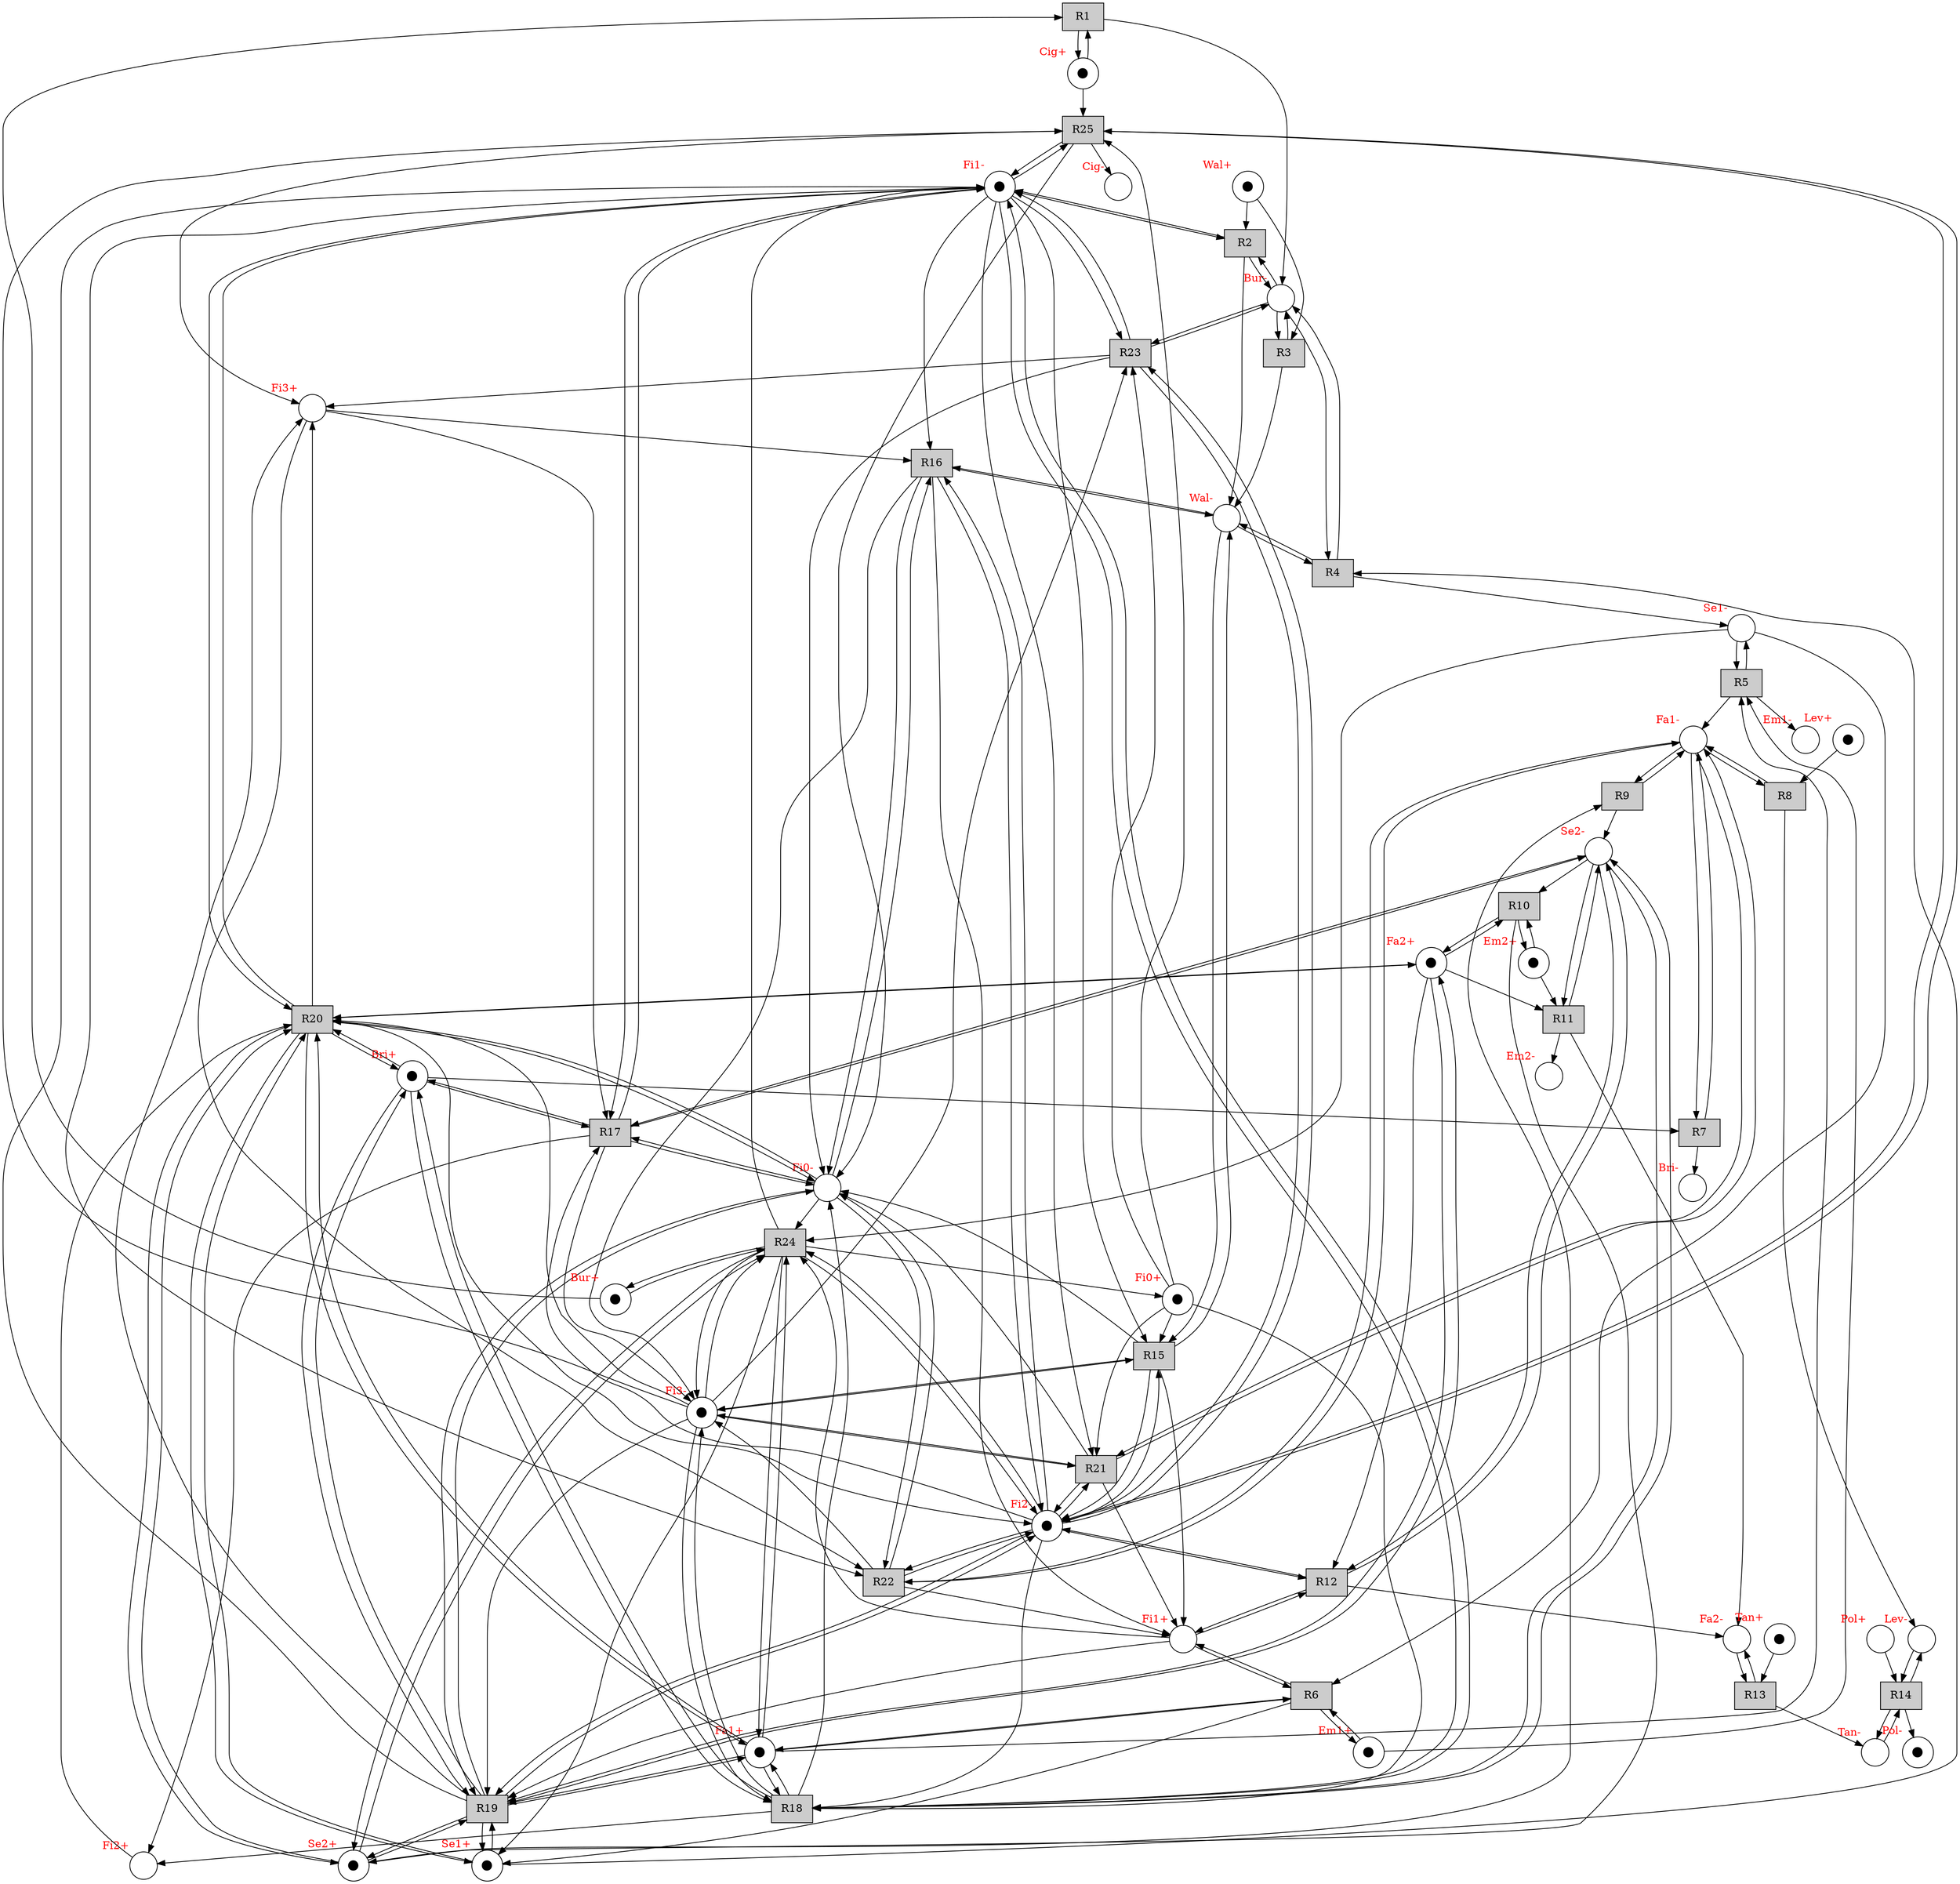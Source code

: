 digraph test {
  t1 -> p33;
  t1 -> p20;
  t2 -> p20;
  t2 -> p4;
  t2 -> p10;
  t3 -> p20;
  t3 -> p10;
  t4 -> p20;
  t4 -> p10;
  t4 -> p12;
  t5 -> p12;
  t5 -> p22;
  t5 -> p16;
  t6 -> p21;
  t6 -> p15;
  t6 -> p3;
  t6 -> p11;
  t7 -> p22;
  t7 -> p28;
  t8 -> p22;
  t8 -> p32;
  t9 -> p22;
  t9 -> p14;
  t10 -> p23;
  t10 -> p17;
  t10 -> p13;
  t11 -> p14;
  t11 -> p24;
  t11 -> p18;
  t12 -> p14;
  t12 -> p6;
  t12 -> p3;
  t12 -> p24;
  t13 -> p24;
  t13 -> p26;
  t14 -> p32;
  t14 -> p26;
  t14 -> p30;
  t15 -> p10;
  t15 -> p6;
  t15 -> p8;
  t15 -> p2;
  t15 -> p3;
  t16 -> p10;
  t16 -> p6;
  t16 -> p2;
  t16 -> p8;
  t16 -> p3;
  t17 -> p14;
  t17 -> p27;
  t17 -> p2;
  t17 -> p4;
  t17 -> p5;
  t17 -> p8;
  t18 -> p27;
  t18 -> p14;
  t18 -> p4;
  t18 -> p21;
  t18 -> p8;
  t18 -> p5;
  t18 -> p2;
  t19 -> p21;
  t19 -> p23;
  t19 -> p2;
  t19 -> p27;
  t19 -> p6;
  t19 -> p11;
  t19 -> p13;
  t19 -> p4;
  t19 -> p7;
  t20 -> p21;
  t20 -> p23;
  t20 -> p2;
  t20 -> p27;
  t20 -> p4;
  t20 -> p11;
  t20 -> p13;
  t20 -> p6;
  t20 -> p7;
  t21 -> p22;
  t21 -> p6;
  t21 -> p8;
  t21 -> p3;
  t21 -> p2;
  t22 -> p22;
  t22 -> p6;
  t22 -> p2;
  t22 -> p3;
  t22 -> p8;
  t23 -> p20;
  t23 -> p4;
  t23 -> p6;
  t23 -> p2;
  t23 -> p7;
  t24 -> p21;
  t24 -> p6;
  t24 -> p13;
  t24 -> p8;
  t24 -> p19;
  t24 -> p11;
  t24 -> p4;
  t24 -> p1;
  t25 -> p4;
  t25 -> p6;
  t25 -> p2;
  t25 -> p7;
  t25 -> p34;
  p19 -> t1;
  p33 -> t1;
  p9 -> t2;
  p20 -> t2;
  p4 -> t2;
  p9 -> t3;
  p20 -> t3;
  p11 -> t4;
  p20 -> t4;
  p10 -> t4;
  p21 -> t5;
  p15 -> t5;
  p12 -> t5;
  p12 -> t6;
  p21 -> t6;
  p15 -> t6;
  p3 -> t6;
  p27 -> t7;
  p22 -> t7;
  p31 -> t8;
  p22 -> t8;
  p13 -> t9;
  p22 -> t9;
  p14 -> t10;
  p23 -> t10;
  p17 -> t10;
  p23 -> t11;
  p17 -> t11;
  p14 -> t11;
  p23 -> t12;
  p14 -> t12;
  p6 -> t12;
  p3 -> t12;
  p25 -> t13;
  p24 -> t13;
  p29 -> t14;
  p32 -> t14;
  p26 -> t14;
  p1 -> t15;
  p4 -> t15;
  p10 -> t15;
  p6 -> t15;
  p8 -> t15;
  p7 -> t16;
  p4 -> t16;
  p10 -> t16;
  p6 -> t16;
  p2 -> t16;
  p6 -> t17;
  p7 -> t17;
  p14 -> t17;
  p27 -> t17;
  p2 -> t17;
  p4 -> t17;
  p6 -> t18;
  p1 -> t18;
  p27 -> t18;
  p14 -> t18;
  p4 -> t18;
  p21 -> t18;
  p8 -> t18;
  p3 -> t19;
  p8 -> t19;
  p21 -> t19;
  p23 -> t19;
  p2 -> t19;
  p27 -> t19;
  p6 -> t19;
  p11 -> t19;
  p13 -> t19;
  p5 -> t20;
  p8 -> t20;
  p21 -> t20;
  p23 -> t20;
  p2 -> t20;
  p27 -> t20;
  p4 -> t20;
  p11 -> t20;
  p13 -> t20;
  p4 -> t21;
  p1 -> t21;
  p22 -> t21;
  p6 -> t21;
  p8 -> t21;
  p4 -> t22;
  p7 -> t22;
  p22 -> t22;
  p6 -> t22;
  p2 -> t22;
  p1 -> t23;
  p8 -> t23;
  p20 -> t23;
  p4 -> t23;
  p6 -> t23;
  p12 -> t24;
  p3 -> t24;
  p2 -> t24;
  p21 -> t24;
  p6 -> t24;
  p13 -> t24;
  p8 -> t24;
  p19 -> t24;
  p1 -> t25;
  p8 -> t25;
  p33 -> t25;
  p4 -> t25;
  p6 -> t25;
  p1 [label=⬤ xlabel= <<FONT COLOR="red">Fi0+</FONT>> shape=circle ];
  p2 [label="" xlabel= <<FONT COLOR="red">Fi0-</FONT>> shape=circle ];
  p3 [label="" xlabel= <<FONT COLOR="red">Fi1+</FONT>> shape=circle ];
  p4 [label=⬤ xlabel= <<FONT COLOR="red">Fi1-</FONT>> shape=circle ];
  p5 [label="" xlabel= <<FONT COLOR="red">Fi2+</FONT>> shape=circle ];
  p6 [label=⬤ xlabel= <<FONT COLOR="red">Fi2-</FONT>> shape=circle ];
  p7 [label="" xlabel= <<FONT COLOR="red">Fi3+</FONT>> shape=circle ];
  p8 [label=⬤ xlabel= <<FONT COLOR="red">Fi3-</FONT>> shape=circle ];
  p9 [label=⬤ xlabel= <<FONT COLOR="red">Wal+</FONT>> shape=circle ];
  p10 [label="" xlabel= <<FONT COLOR="red">Wal-</FONT>> shape=circle ];
  p11 [label=⬤ xlabel= <<FONT COLOR="red">Se1+</FONT>> shape=circle ];
  p12 [label="" xlabel= <<FONT COLOR="red">Se1-</FONT>> shape=circle ];
  p13 [label=⬤ xlabel= <<FONT COLOR="red">Se2+</FONT>> shape=circle ];
  p14 [label="" xlabel= <<FONT COLOR="red">Se2-</FONT>> shape=circle ];
  p15 [label=⬤ xlabel= <<FONT COLOR="red">Em1+</FONT>> shape=circle ];
  p16 [label="" xlabel= <<FONT COLOR="red">Em1-</FONT>> shape=circle ];
  p17 [label=⬤ xlabel= <<FONT COLOR="red">Em2+</FONT>> shape=circle ];
  p18 [label="" xlabel= <<FONT COLOR="red">Em2-</FONT>> shape=circle ];
  p19 [label=⬤ xlabel= <<FONT COLOR="red">Bur+</FONT>> shape=circle ];
  p20 [label="" xlabel= <<FONT COLOR="red">Bur-</FONT>> shape=circle ];
  p21 [label=⬤ xlabel= <<FONT COLOR="red">Fa1+</FONT>> shape=circle ];
  p22 [label="" xlabel= <<FONT COLOR="red">Fa1-</FONT>> shape=circle ];
  p23 [label=⬤ xlabel= <<FONT COLOR="red">Fa2+</FONT>> shape=circle ];
  p24 [label="" xlabel= <<FONT COLOR="red">Fa2-</FONT>> shape=circle ];
  p25 [label=⬤ xlabel= <<FONT COLOR="red">Tan+</FONT>> shape=circle ];
  p26 [label="" xlabel= <<FONT COLOR="red">Tan-</FONT>> shape=circle ];
  p27 [label=⬤ xlabel= <<FONT COLOR="red">Bri+</FONT>> shape=circle ];
  p28 [label="" xlabel= <<FONT COLOR="red">Bri-</FONT>> shape=circle ];
  p29 [label="" xlabel= <<FONT COLOR="red">Pol+</FONT>> shape=circle ];
  p30 [label=⬤ xlabel= <<FONT COLOR="red">Pol-</FONT>> shape=circle ];
  p31 [label=⬤ xlabel= <<FONT COLOR="red">Lev+</FONT>> shape=circle ];
  p32 [label="" xlabel= <<FONT COLOR="red">Lev-</FONT>> shape=circle ];
  p33 [label=⬤ xlabel= <<FONT COLOR="red">Cig+</FONT>> shape=circle ];
  p34 [label="" xlabel= <<FONT COLOR="red">Cig-</FONT>> shape=circle ];
  t1 [fillcolor="#cccccc" label="R1" shape=box style=filled];
  t2 [fillcolor="#cccccc" label="R2" shape=box style=filled];
  t3 [fillcolor="#cccccc" label="R3" shape=box style=filled];
  t4 [fillcolor="#cccccc" label="R4" shape=box style=filled];
  t5 [fillcolor="#cccccc" label="R5" shape=box style=filled];
  t6 [fillcolor="#cccccc" label="R6" shape=box style=filled];
  t7 [fillcolor="#cccccc" label="R7" shape=box style=filled];
  t8 [fillcolor="#cccccc" label="R8" shape=box style=filled];
  t9 [fillcolor="#cccccc" label="R9" shape=box style=filled];
  t10 [fillcolor="#cccccc" label="R10" shape=box style=filled];
  t11 [fillcolor="#cccccc" label="R11" shape=box style=filled];
  t12 [fillcolor="#cccccc" label="R12" shape=box style=filled];
  t13 [fillcolor="#cccccc" label="R13" shape=box style=filled];
  t14 [fillcolor="#cccccc" label="R14" shape=box style=filled];
  t15 [fillcolor="#cccccc" label="R15" shape=box style=filled];
  t16 [fillcolor="#cccccc" label="R16" shape=box style=filled];
  t17 [fillcolor="#cccccc" label="R17" shape=box style=filled];
  t18 [fillcolor="#cccccc" label="R18" shape=box style=filled];
  t19 [fillcolor="#cccccc" label="R19" shape=box style=filled];
  t20 [fillcolor="#cccccc" label="R20" shape=box style=filled];
  t21 [fillcolor="#cccccc" label="R21" shape=box style=filled];
  t22 [fillcolor="#cccccc" label="R22" shape=box style=filled];
  t23 [fillcolor="#cccccc" label="R23" shape=box style=filled];
  t24 [fillcolor="#cccccc" label="R24" shape=box style=filled];
  t25 [fillcolor="#cccccc" label="R25" shape=box style=filled];
}